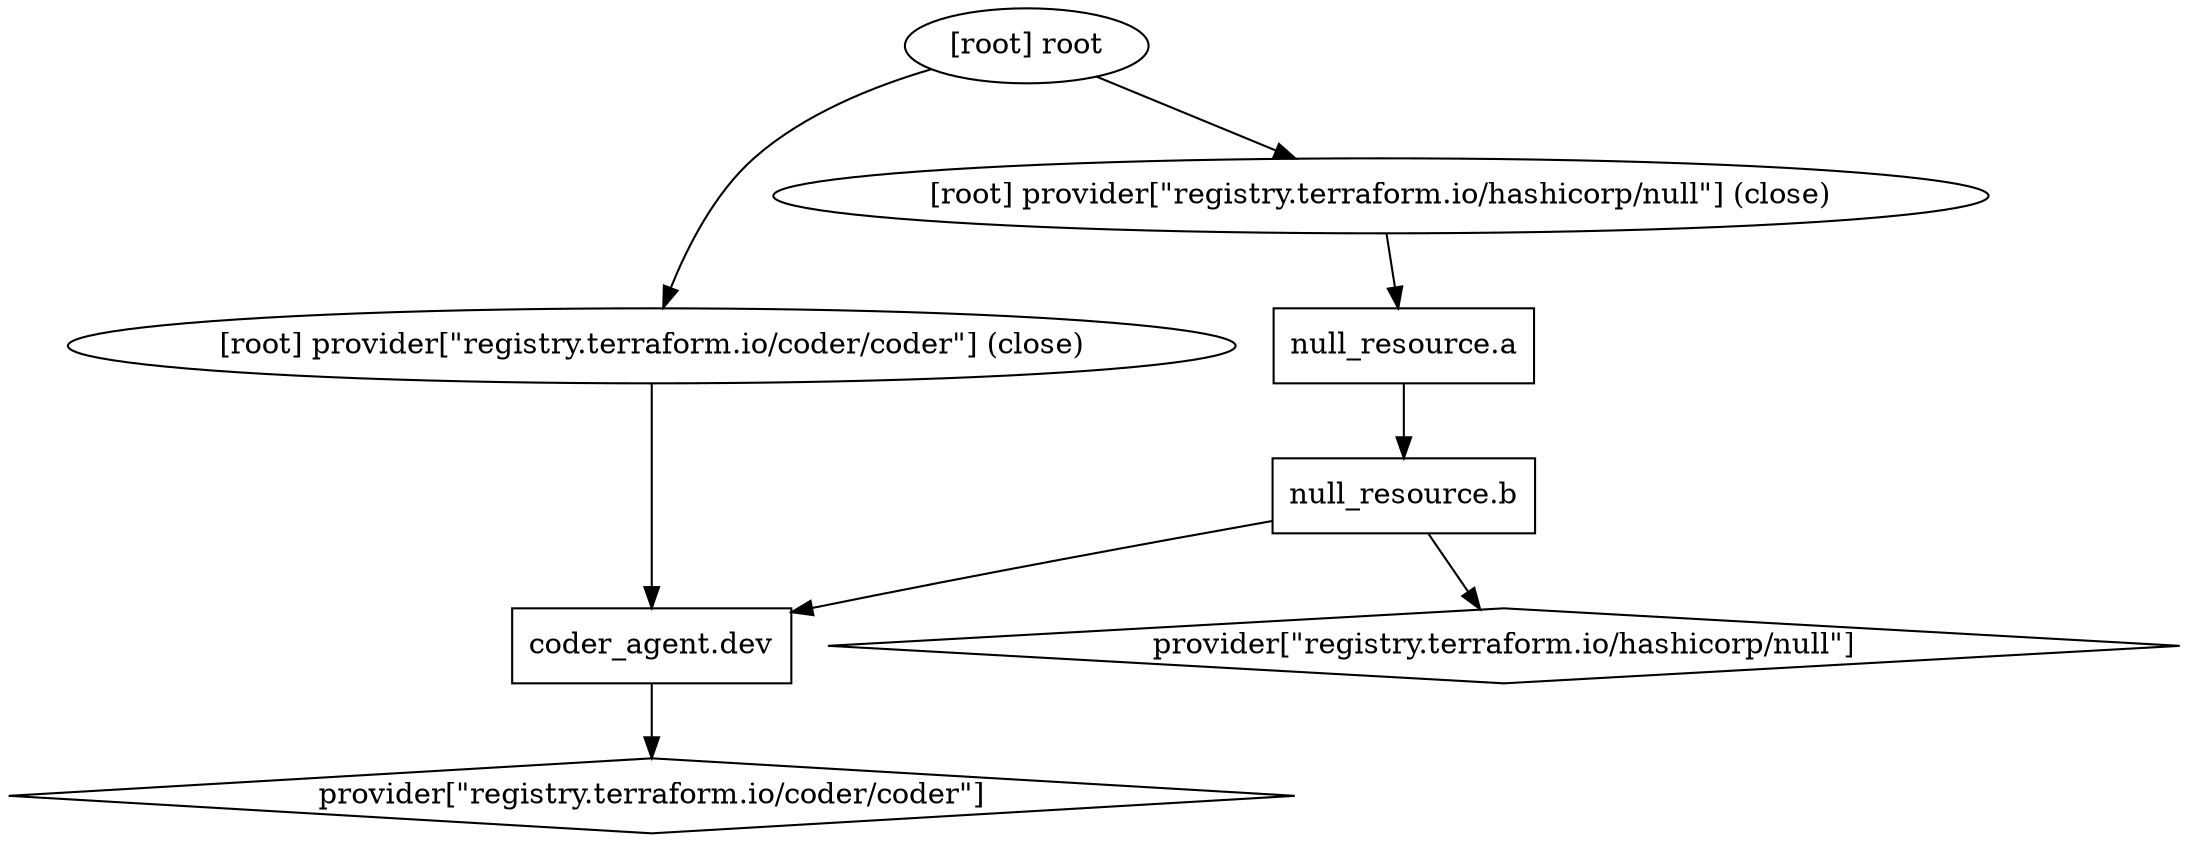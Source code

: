 digraph {
	compound = "true"
	newrank = "true"
	subgraph "root" {
		"[root] coder_agent.dev (expand)" [label = "coder_agent.dev", shape = "box"]
		"[root] null_resource.a (expand)" [label = "null_resource.a", shape = "box"]
		"[root] null_resource.b (expand)" [label = "null_resource.b", shape = "box"]
		"[root] provider[\"registry.terraform.io/coder/coder\"]" [label = "provider[\"registry.terraform.io/coder/coder\"]", shape = "diamond"]
		"[root] provider[\"registry.terraform.io/hashicorp/null\"]" [label = "provider[\"registry.terraform.io/hashicorp/null\"]", shape = "diamond"]
		"[root] coder_agent.dev (expand)" -> "[root] provider[\"registry.terraform.io/coder/coder\"]"
		"[root] null_resource.a (expand)" -> "[root] null_resource.b (expand)"
		"[root] null_resource.b (expand)" -> "[root] coder_agent.dev (expand)"
		"[root] null_resource.b (expand)" -> "[root] provider[\"registry.terraform.io/hashicorp/null\"]"
		"[root] provider[\"registry.terraform.io/coder/coder\"] (close)" -> "[root] coder_agent.dev (expand)"
		"[root] provider[\"registry.terraform.io/hashicorp/null\"] (close)" -> "[root] null_resource.a (expand)"
		"[root] root" -> "[root] provider[\"registry.terraform.io/coder/coder\"] (close)"
		"[root] root" -> "[root] provider[\"registry.terraform.io/hashicorp/null\"] (close)"
	}
}

